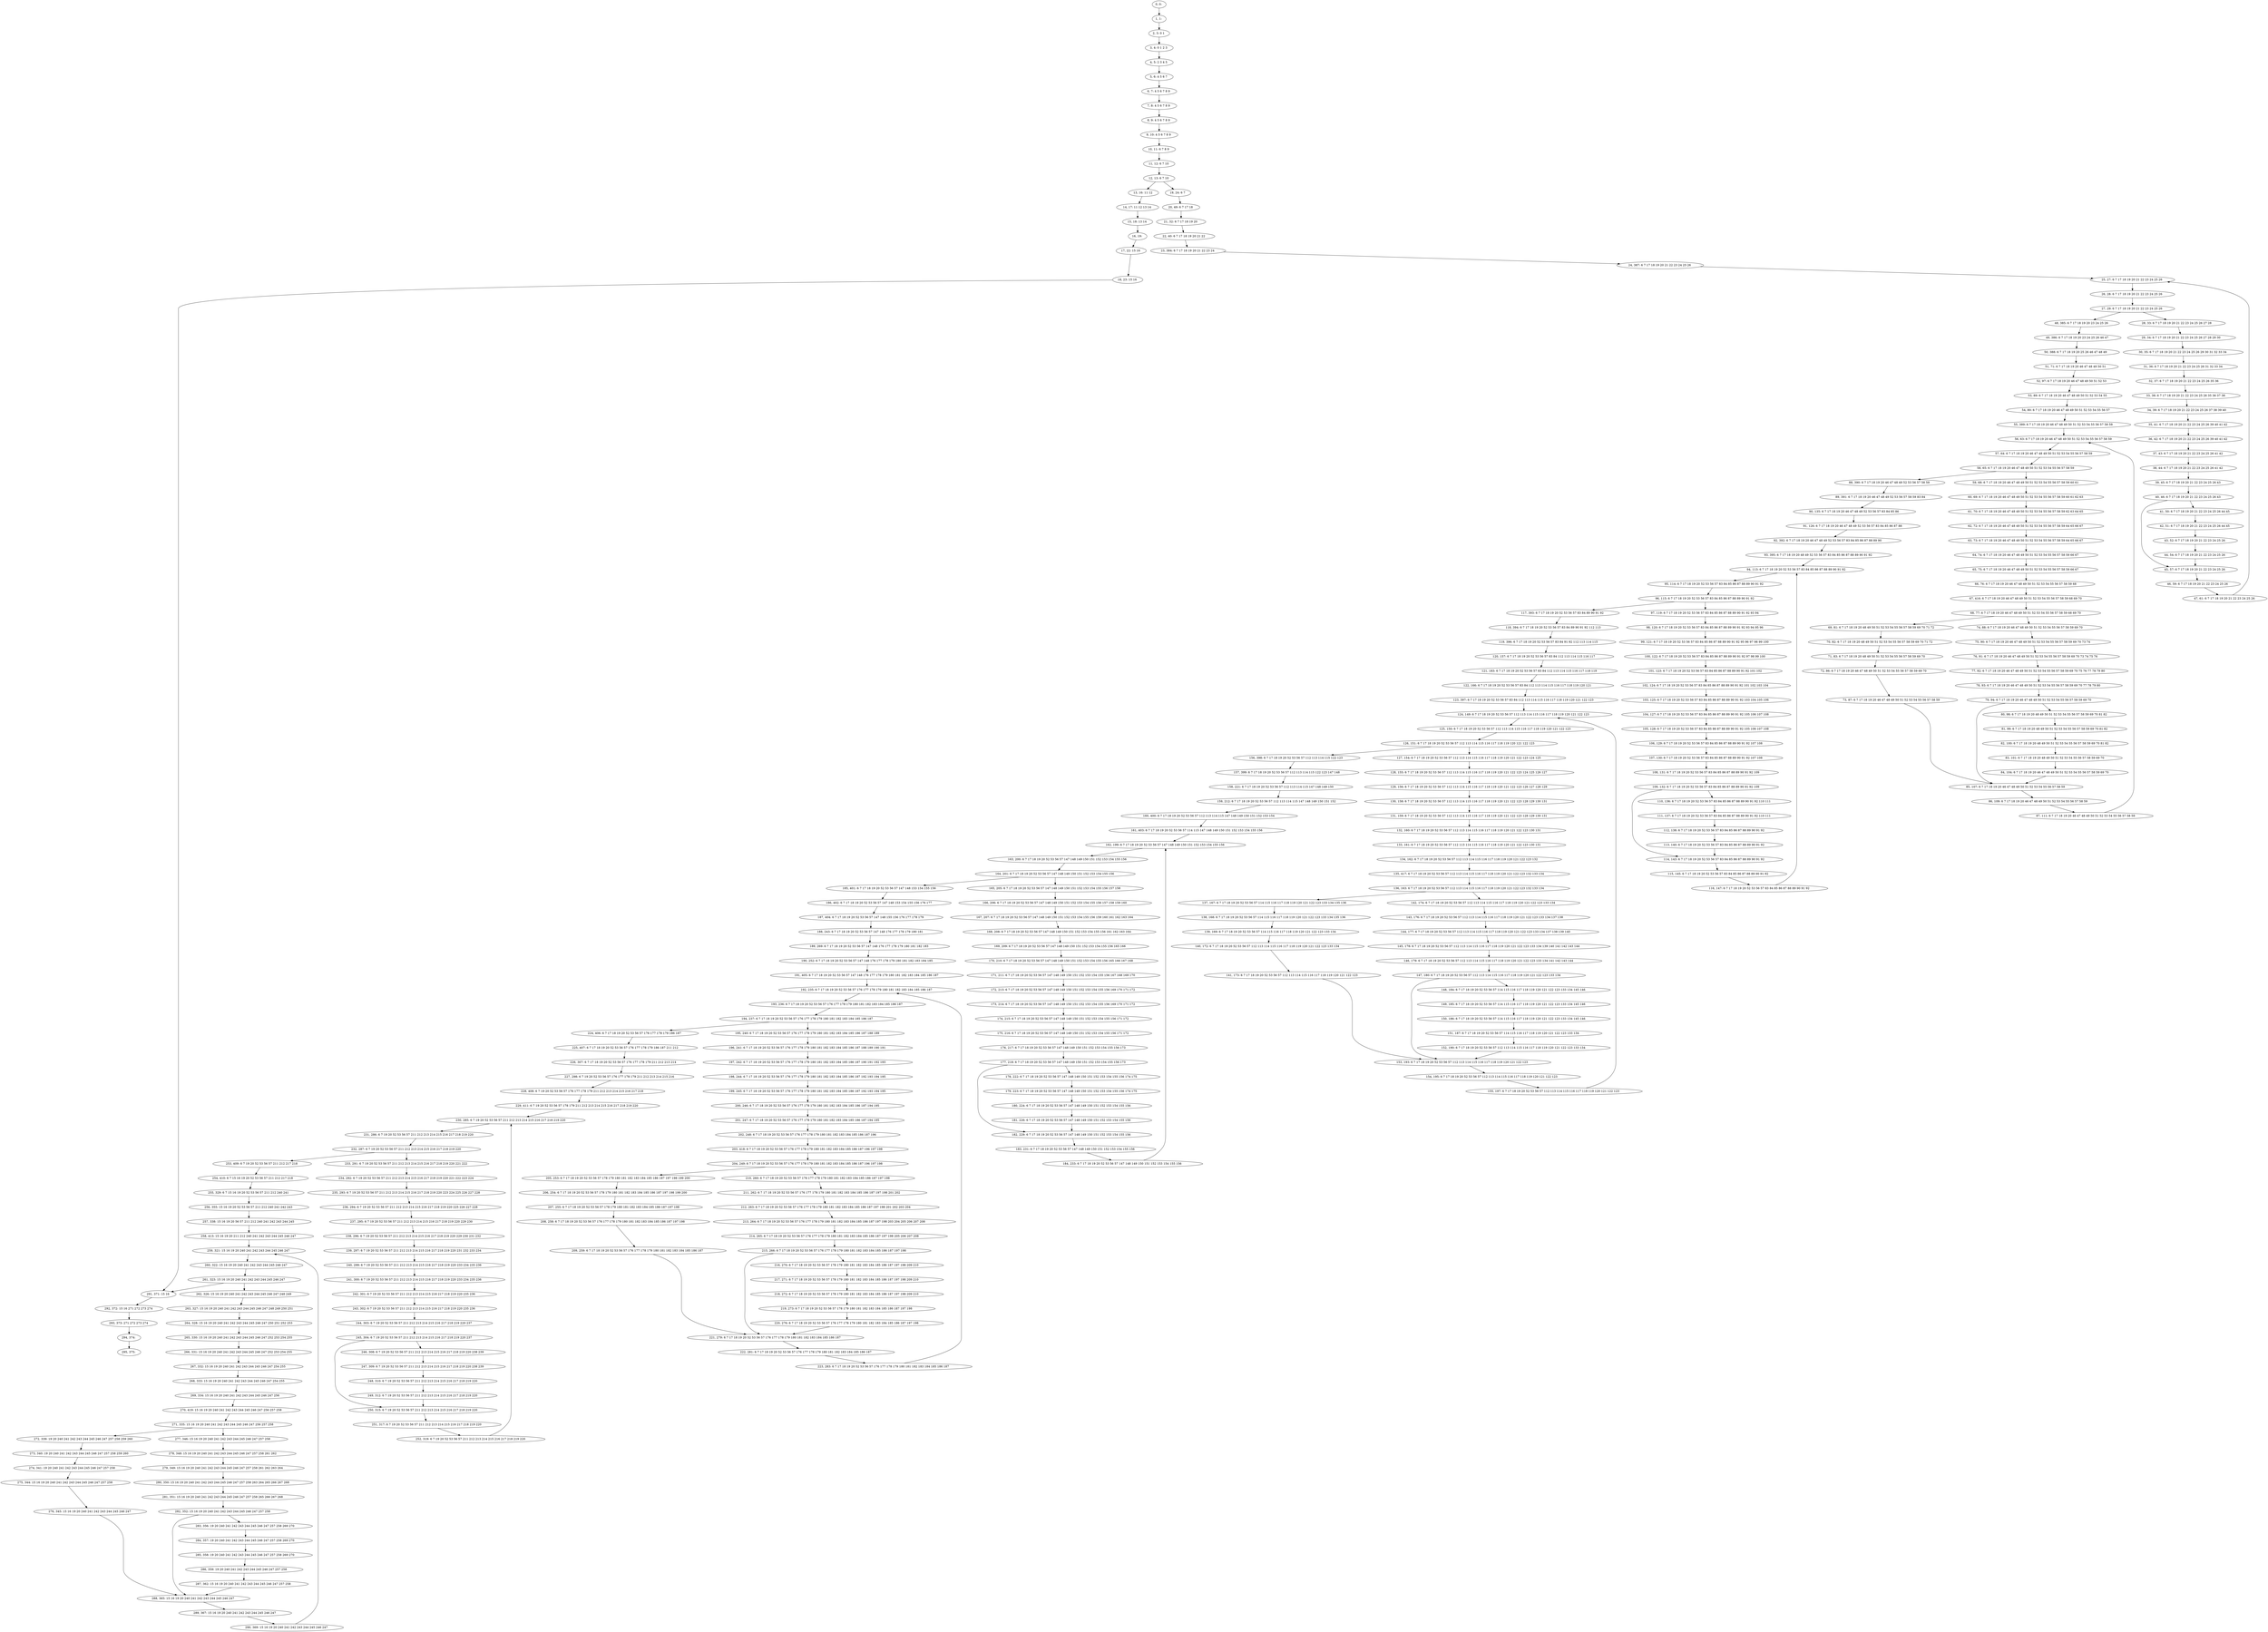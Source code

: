 digraph G {
0[label="0, 0: "];
1[label="1, 1: "];
2[label="2, 3: 0 1 "];
3[label="3, 4: 0 1 2 3 "];
4[label="4, 5: 2 3 4 5 "];
5[label="5, 6: 4 5 6 7 "];
6[label="6, 7: 4 5 6 7 8 9 "];
7[label="7, 8: 4 5 6 7 8 9 "];
8[label="8, 9: 4 5 6 7 8 9 "];
9[label="9, 10: 4 5 6 7 8 9 "];
10[label="10, 11: 6 7 8 9 "];
11[label="11, 12: 6 7 10 "];
12[label="12, 13: 6 7 10 "];
13[label="13, 16: 11 12 "];
14[label="14, 17: 11 12 13 14 "];
15[label="15, 18: 13 14 "];
16[label="16, 19: "];
17[label="17, 22: 15 16 "];
18[label="18, 23: 15 16 "];
19[label="19, 24: 6 7 "];
20[label="20, 49: 6 7 17 18 "];
21[label="21, 32: 6 7 17 18 19 20 "];
22[label="22, 40: 6 7 17 18 19 20 21 22 "];
23[label="23, 384: 6 7 17 18 19 20 21 22 23 24 "];
24[label="24, 387: 6 7 17 18 19 20 21 22 23 24 25 26 "];
25[label="25, 27: 6 7 17 18 19 20 21 22 23 24 25 26 "];
26[label="26, 28: 6 7 17 18 19 20 21 22 23 24 25 26 "];
27[label="27, 29: 6 7 17 18 19 20 21 22 23 24 25 26 "];
28[label="28, 33: 6 7 17 18 19 20 21 22 23 24 25 26 27 28 "];
29[label="29, 34: 6 7 17 18 19 20 21 22 23 24 25 26 27 28 29 30 "];
30[label="30, 35: 6 7 17 18 19 20 21 22 23 24 25 26 29 30 31 32 33 34 "];
31[label="31, 36: 6 7 17 18 19 20 21 22 23 24 25 26 31 32 33 34 "];
32[label="32, 37: 6 7 17 18 19 20 21 22 23 24 25 26 35 36 "];
33[label="33, 38: 6 7 17 18 19 20 21 22 23 24 25 26 35 36 37 38 "];
34[label="34, 39: 6 7 17 18 19 20 21 22 23 24 25 26 37 38 39 40 "];
35[label="35, 41: 6 7 17 18 19 20 21 22 23 24 25 26 39 40 41 42 "];
36[label="36, 42: 6 7 17 18 19 20 21 22 23 24 25 26 39 40 41 42 "];
37[label="37, 43: 6 7 17 18 19 20 21 22 23 24 25 26 41 42 "];
38[label="38, 44: 6 7 17 18 19 20 21 22 23 24 25 26 41 42 "];
39[label="39, 45: 6 7 17 18 19 20 21 22 23 24 25 26 43 "];
40[label="40, 46: 6 7 17 18 19 20 21 22 23 24 25 26 43 "];
41[label="41, 50: 6 7 17 18 19 20 21 22 23 24 25 26 44 45 "];
42[label="42, 51: 6 7 17 18 19 20 21 22 23 24 25 26 44 45 "];
43[label="43, 52: 6 7 17 18 19 20 21 22 23 24 25 26 "];
44[label="44, 54: 6 7 17 18 19 20 21 22 23 24 25 26 "];
45[label="45, 57: 6 7 17 18 19 20 21 22 23 24 25 26 "];
46[label="46, 59: 6 7 17 18 19 20 21 22 23 24 25 26 "];
47[label="47, 61: 6 7 17 18 19 20 21 22 23 24 25 26 "];
48[label="48, 385: 6 7 17 18 19 20 23 24 25 26 "];
49[label="49, 386: 6 7 17 18 19 20 23 24 25 26 46 47 "];
50[label="50, 388: 6 7 17 18 19 20 25 26 46 47 48 49 "];
51[label="51, 71: 6 7 17 18 19 20 46 47 48 49 50 51 "];
52[label="52, 97: 6 7 17 18 19 20 46 47 48 49 50 51 52 53 "];
53[label="53, 89: 6 7 17 18 19 20 46 47 48 49 50 51 52 53 54 55 "];
54[label="54, 80: 6 7 17 18 19 20 46 47 48 49 50 51 52 53 54 55 56 57 "];
55[label="55, 389: 6 7 17 18 19 20 46 47 48 49 50 51 52 53 54 55 56 57 58 59 "];
56[label="56, 63: 6 7 17 18 19 20 46 47 48 49 50 51 52 53 54 55 56 57 58 59 "];
57[label="57, 64: 6 7 17 18 19 20 46 47 48 49 50 51 52 53 54 55 56 57 58 59 "];
58[label="58, 65: 6 7 17 18 19 20 46 47 48 49 50 51 52 53 54 55 56 57 58 59 "];
59[label="59, 68: 6 7 17 18 19 20 46 47 48 49 50 51 52 53 54 55 56 57 58 59 60 61 "];
60[label="60, 69: 6 7 17 18 19 20 46 47 48 49 50 51 52 53 54 55 56 57 58 59 60 61 62 63 "];
61[label="61, 70: 6 7 17 18 19 20 46 47 48 49 50 51 52 53 54 55 56 57 58 59 62 63 64 65 "];
62[label="62, 72: 6 7 17 18 19 20 46 47 48 49 50 51 52 53 54 55 56 57 58 59 64 65 66 67 "];
63[label="63, 73: 6 7 17 18 19 20 46 47 48 49 50 51 52 53 54 55 56 57 58 59 64 65 66 67 "];
64[label="64, 74: 6 7 17 18 19 20 46 47 48 49 50 51 52 53 54 55 56 57 58 59 66 67 "];
65[label="65, 75: 6 7 17 18 19 20 46 47 48 49 50 51 52 53 54 55 56 57 58 59 66 67 "];
66[label="66, 76: 6 7 17 18 19 20 46 47 48 49 50 51 52 53 54 55 56 57 58 59 68 "];
67[label="67, 416: 6 7 17 18 19 20 46 47 48 49 50 51 52 53 54 55 56 57 58 59 68 69 70 "];
68[label="68, 77: 6 7 17 18 19 20 46 47 48 49 50 51 52 53 54 55 56 57 58 59 68 69 70 "];
69[label="69, 81: 6 7 17 18 19 20 48 49 50 51 52 53 54 55 56 57 58 59 69 70 71 72 "];
70[label="70, 82: 6 7 17 18 19 20 48 49 50 51 52 53 54 55 56 57 58 59 69 70 71 72 "];
71[label="71, 83: 6 7 17 18 19 20 48 49 50 51 52 53 54 55 56 57 58 59 69 70 "];
72[label="72, 86: 6 7 17 18 19 20 46 47 48 49 50 51 52 53 54 55 56 57 58 59 69 70 "];
73[label="73, 87: 6 7 17 18 19 20 46 47 48 49 50 51 52 53 54 55 56 57 58 59 "];
74[label="74, 88: 6 7 17 18 19 20 46 47 48 49 50 51 52 53 54 55 56 57 58 59 69 70 "];
75[label="75, 90: 6 7 17 18 19 20 46 47 48 49 50 51 52 53 54 55 56 57 58 59 69 70 73 74 "];
76[label="76, 91: 6 7 17 18 19 20 46 47 48 49 50 51 52 53 54 55 56 57 58 59 69 70 73 74 75 76 "];
77[label="77, 92: 6 7 17 18 19 20 46 47 48 49 50 51 52 53 54 55 56 57 58 59 69 70 75 76 77 78 79 80 "];
78[label="78, 93: 6 7 17 18 19 20 46 47 48 49 50 51 52 53 54 55 56 57 58 59 69 70 77 78 79 80 "];
79[label="79, 94: 6 7 17 18 19 20 46 47 48 49 50 51 52 53 54 55 56 57 58 59 69 70 "];
80[label="80, 98: 6 7 17 18 19 20 48 49 50 51 52 53 54 55 56 57 58 59 69 70 81 82 "];
81[label="81, 99: 6 7 17 18 19 20 48 49 50 51 52 53 54 55 56 57 58 59 69 70 81 82 "];
82[label="82, 100: 6 7 17 18 19 20 48 49 50 51 52 53 54 55 56 57 58 59 69 70 81 82 "];
83[label="83, 101: 6 7 17 18 19 20 48 49 50 51 52 53 54 55 56 57 58 59 69 70 "];
84[label="84, 104: 6 7 17 18 19 20 46 47 48 49 50 51 52 53 54 55 56 57 58 59 69 70 "];
85[label="85, 107: 6 7 17 18 19 20 46 47 48 49 50 51 52 53 54 55 56 57 58 59 "];
86[label="86, 109: 6 7 17 18 19 20 46 47 48 49 50 51 52 53 54 55 56 57 58 59 "];
87[label="87, 111: 6 7 17 18 19 20 46 47 48 49 50 51 52 53 54 55 56 57 58 59 "];
88[label="88, 390: 6 7 17 18 19 20 46 47 48 49 52 53 56 57 58 59 "];
89[label="89, 391: 6 7 17 18 19 20 46 47 48 49 52 53 56 57 58 59 83 84 "];
90[label="90, 135: 6 7 17 18 19 20 46 47 48 49 52 53 56 57 83 84 85 86 "];
91[label="91, 126: 6 7 17 18 19 20 46 47 48 49 52 53 56 57 83 84 85 86 87 88 "];
92[label="92, 392: 6 7 17 18 19 20 46 47 48 49 52 53 56 57 83 84 85 86 87 88 89 90 "];
93[label="93, 395: 6 7 17 18 19 20 48 49 52 53 56 57 83 84 85 86 87 88 89 90 91 92 "];
94[label="94, 113: 6 7 17 18 19 20 52 53 56 57 83 84 85 86 87 88 89 90 91 92 "];
95[label="95, 114: 6 7 17 18 19 20 52 53 56 57 83 84 85 86 87 88 89 90 91 92 "];
96[label="96, 115: 6 7 17 18 19 20 52 53 56 57 83 84 85 86 87 88 89 90 91 92 "];
97[label="97, 119: 6 7 17 18 19 20 52 53 56 57 83 84 85 86 87 88 89 90 91 92 93 94 "];
98[label="98, 120: 6 7 17 18 19 20 52 53 56 57 83 84 85 86 87 88 89 90 91 92 93 94 95 96 "];
99[label="99, 121: 6 7 17 18 19 20 52 53 56 57 83 84 85 86 87 88 89 90 91 92 95 96 97 98 99 100 "];
100[label="100, 122: 6 7 17 18 19 20 52 53 56 57 83 84 85 86 87 88 89 90 91 92 97 98 99 100 "];
101[label="101, 123: 6 7 17 18 19 20 52 53 56 57 83 84 85 86 87 88 89 90 91 92 101 102 "];
102[label="102, 124: 6 7 17 18 19 20 52 53 56 57 83 84 85 86 87 88 89 90 91 92 101 102 103 104 "];
103[label="103, 125: 6 7 17 18 19 20 52 53 56 57 83 84 85 86 87 88 89 90 91 92 103 104 105 106 "];
104[label="104, 127: 6 7 17 18 19 20 52 53 56 57 83 84 85 86 87 88 89 90 91 92 105 106 107 108 "];
105[label="105, 128: 6 7 17 18 19 20 52 53 56 57 83 84 85 86 87 88 89 90 91 92 105 106 107 108 "];
106[label="106, 129: 6 7 17 18 19 20 52 53 56 57 83 84 85 86 87 88 89 90 91 92 107 108 "];
107[label="107, 130: 6 7 17 18 19 20 52 53 56 57 83 84 85 86 87 88 89 90 91 92 107 108 "];
108[label="108, 131: 6 7 17 18 19 20 52 53 56 57 83 84 85 86 87 88 89 90 91 92 109 "];
109[label="109, 132: 6 7 17 18 19 20 52 53 56 57 83 84 85 86 87 88 89 90 91 92 109 "];
110[label="110, 136: 6 7 17 18 19 20 52 53 56 57 83 84 85 86 87 88 89 90 91 92 110 111 "];
111[label="111, 137: 6 7 17 18 19 20 52 53 56 57 83 84 85 86 87 88 89 90 91 92 110 111 "];
112[label="112, 138: 6 7 17 18 19 20 52 53 56 57 83 84 85 86 87 88 89 90 91 92 "];
113[label="113, 140: 6 7 17 18 19 20 52 53 56 57 83 84 85 86 87 88 89 90 91 92 "];
114[label="114, 143: 6 7 17 18 19 20 52 53 56 57 83 84 85 86 87 88 89 90 91 92 "];
115[label="115, 145: 6 7 17 18 19 20 52 53 56 57 83 84 85 86 87 88 89 90 91 92 "];
116[label="116, 147: 6 7 17 18 19 20 52 53 56 57 83 84 85 86 87 88 89 90 91 92 "];
117[label="117, 393: 6 7 17 18 19 20 52 53 56 57 83 84 89 90 91 92 "];
118[label="118, 394: 6 7 17 18 19 20 52 53 56 57 83 84 89 90 91 92 112 113 "];
119[label="119, 396: 6 7 17 18 19 20 52 53 56 57 83 84 91 92 112 113 114 115 "];
120[label="120, 157: 6 7 17 18 19 20 52 53 56 57 83 84 112 113 114 115 116 117 "];
121[label="121, 183: 6 7 17 18 19 20 52 53 56 57 83 84 112 113 114 115 116 117 118 119 "];
122[label="122, 166: 6 7 17 18 19 20 52 53 56 57 83 84 112 113 114 115 116 117 118 119 120 121 "];
123[label="123, 397: 6 7 17 18 19 20 52 53 56 57 83 84 112 113 114 115 116 117 118 119 120 121 122 123 "];
124[label="124, 149: 6 7 17 18 19 20 52 53 56 57 112 113 114 115 116 117 118 119 120 121 122 123 "];
125[label="125, 150: 6 7 17 18 19 20 52 53 56 57 112 113 114 115 116 117 118 119 120 121 122 123 "];
126[label="126, 151: 6 7 17 18 19 20 52 53 56 57 112 113 114 115 116 117 118 119 120 121 122 123 "];
127[label="127, 154: 6 7 17 18 19 20 52 53 56 57 112 113 114 115 116 117 118 119 120 121 122 123 124 125 "];
128[label="128, 155: 6 7 17 18 19 20 52 53 56 57 112 113 114 115 116 117 118 119 120 121 122 123 124 125 126 127 "];
129[label="129, 156: 6 7 17 18 19 20 52 53 56 57 112 113 114 115 116 117 118 119 120 121 122 123 126 127 128 129 "];
130[label="130, 158: 6 7 17 18 19 20 52 53 56 57 112 113 114 115 116 117 118 119 120 121 122 123 128 129 130 131 "];
131[label="131, 159: 6 7 17 18 19 20 52 53 56 57 112 113 114 115 116 117 118 119 120 121 122 123 128 129 130 131 "];
132[label="132, 160: 6 7 17 18 19 20 52 53 56 57 112 113 114 115 116 117 118 119 120 121 122 123 130 131 "];
133[label="133, 161: 6 7 17 18 19 20 52 53 56 57 112 113 114 115 116 117 118 119 120 121 122 123 130 131 "];
134[label="134, 162: 6 7 17 18 19 20 52 53 56 57 112 113 114 115 116 117 118 119 120 121 122 123 132 "];
135[label="135, 417: 6 7 17 18 19 20 52 53 56 57 112 113 114 115 116 117 118 119 120 121 122 123 132 133 134 "];
136[label="136, 163: 6 7 17 18 19 20 52 53 56 57 112 113 114 115 116 117 118 119 120 121 122 123 132 133 134 "];
137[label="137, 167: 6 7 17 18 19 20 52 53 56 57 114 115 116 117 118 119 120 121 122 123 133 134 135 136 "];
138[label="138, 168: 6 7 17 18 19 20 52 53 56 57 114 115 116 117 118 119 120 121 122 123 133 134 135 136 "];
139[label="139, 169: 6 7 17 18 19 20 52 53 56 57 114 115 116 117 118 119 120 121 122 123 133 134 "];
140[label="140, 172: 6 7 17 18 19 20 52 53 56 57 112 113 114 115 116 117 118 119 120 121 122 123 133 134 "];
141[label="141, 173: 6 7 17 18 19 20 52 53 56 57 112 113 114 115 116 117 118 119 120 121 122 123 "];
142[label="142, 174: 6 7 17 18 19 20 52 53 56 57 112 113 114 115 116 117 118 119 120 121 122 123 133 134 "];
143[label="143, 176: 6 7 17 18 19 20 52 53 56 57 112 113 114 115 116 117 118 119 120 121 122 123 133 134 137 138 "];
144[label="144, 177: 6 7 17 18 19 20 52 53 56 57 112 113 114 115 116 117 118 119 120 121 122 123 133 134 137 138 139 140 "];
145[label="145, 178: 6 7 17 18 19 20 52 53 56 57 112 113 114 115 116 117 118 119 120 121 122 123 133 134 139 140 141 142 143 144 "];
146[label="146, 179: 6 7 17 18 19 20 52 53 56 57 112 113 114 115 116 117 118 119 120 121 122 123 133 134 141 142 143 144 "];
147[label="147, 180: 6 7 17 18 19 20 52 53 56 57 112 113 114 115 116 117 118 119 120 121 122 123 133 134 "];
148[label="148, 184: 6 7 17 18 19 20 52 53 56 57 114 115 116 117 118 119 120 121 122 123 133 134 145 146 "];
149[label="149, 185: 6 7 17 18 19 20 52 53 56 57 114 115 116 117 118 119 120 121 122 123 133 134 145 146 "];
150[label="150, 186: 6 7 17 18 19 20 52 53 56 57 114 115 116 117 118 119 120 121 122 123 133 134 145 146 "];
151[label="151, 187: 6 7 17 18 19 20 52 53 56 57 114 115 116 117 118 119 120 121 122 123 133 134 "];
152[label="152, 190: 6 7 17 18 19 20 52 53 56 57 112 113 114 115 116 117 118 119 120 121 122 123 133 134 "];
153[label="153, 193: 6 7 17 18 19 20 52 53 56 57 112 113 114 115 116 117 118 119 120 121 122 123 "];
154[label="154, 195: 6 7 17 18 19 20 52 53 56 57 112 113 114 115 116 117 118 119 120 121 122 123 "];
155[label="155, 197: 6 7 17 18 19 20 52 53 56 57 112 113 114 115 116 117 118 119 120 121 122 123 "];
156[label="156, 398: 6 7 17 18 19 20 52 53 56 57 112 113 114 115 122 123 "];
157[label="157, 399: 6 7 17 18 19 20 52 53 56 57 112 113 114 115 122 123 147 148 "];
158[label="158, 221: 6 7 17 18 19 20 52 53 56 57 112 113 114 115 147 148 149 150 "];
159[label="159, 212: 6 7 17 18 19 20 52 53 56 57 112 113 114 115 147 148 149 150 151 152 "];
160[label="160, 400: 6 7 17 18 19 20 52 53 56 57 112 113 114 115 147 148 149 150 151 152 153 154 "];
161[label="161, 403: 6 7 17 18 19 20 52 53 56 57 114 115 147 148 149 150 151 152 153 154 155 156 "];
162[label="162, 199: 6 7 17 18 19 20 52 53 56 57 147 148 149 150 151 152 153 154 155 156 "];
163[label="163, 200: 6 7 17 18 19 20 52 53 56 57 147 148 149 150 151 152 153 154 155 156 "];
164[label="164, 201: 6 7 17 18 19 20 52 53 56 57 147 148 149 150 151 152 153 154 155 156 "];
165[label="165, 205: 6 7 17 18 19 20 52 53 56 57 147 148 149 150 151 152 153 154 155 156 157 158 "];
166[label="166, 206: 6 7 17 18 19 20 52 53 56 57 147 148 149 150 151 152 153 154 155 156 157 158 159 160 "];
167[label="167, 207: 6 7 17 18 19 20 52 53 56 57 147 148 149 150 151 152 153 154 155 156 159 160 161 162 163 164 "];
168[label="168, 208: 6 7 17 18 19 20 52 53 56 57 147 148 149 150 151 152 153 154 155 156 161 162 163 164 "];
169[label="169, 209: 6 7 17 18 19 20 52 53 56 57 147 148 149 150 151 152 153 154 155 156 165 166 "];
170[label="170, 210: 6 7 17 18 19 20 52 53 56 57 147 148 149 150 151 152 153 154 155 156 165 166 167 168 "];
171[label="171, 211: 6 7 17 18 19 20 52 53 56 57 147 148 149 150 151 152 153 154 155 156 167 168 169 170 "];
172[label="172, 213: 6 7 17 18 19 20 52 53 56 57 147 148 149 150 151 152 153 154 155 156 169 170 171 172 "];
173[label="173, 214: 6 7 17 18 19 20 52 53 56 57 147 148 149 150 151 152 153 154 155 156 169 170 171 172 "];
174[label="174, 215: 6 7 17 18 19 20 52 53 56 57 147 148 149 150 151 152 153 154 155 156 171 172 "];
175[label="175, 216: 6 7 17 18 19 20 52 53 56 57 147 148 149 150 151 152 153 154 155 156 171 172 "];
176[label="176, 217: 6 7 17 18 19 20 52 53 56 57 147 148 149 150 151 152 153 154 155 156 173 "];
177[label="177, 218: 6 7 17 18 19 20 52 53 56 57 147 148 149 150 151 152 153 154 155 156 173 "];
178[label="178, 222: 6 7 17 18 19 20 52 53 56 57 147 148 149 150 151 152 153 154 155 156 174 175 "];
179[label="179, 223: 6 7 17 18 19 20 52 53 56 57 147 148 149 150 151 152 153 154 155 156 174 175 "];
180[label="180, 224: 6 7 17 18 19 20 52 53 56 57 147 148 149 150 151 152 153 154 155 156 "];
181[label="181, 226: 6 7 17 18 19 20 52 53 56 57 147 148 149 150 151 152 153 154 155 156 "];
182[label="182, 229: 6 7 17 18 19 20 52 53 56 57 147 148 149 150 151 152 153 154 155 156 "];
183[label="183, 231: 6 7 17 18 19 20 52 53 56 57 147 148 149 150 151 152 153 154 155 156 "];
184[label="184, 233: 6 7 17 18 19 20 52 53 56 57 147 148 149 150 151 152 153 154 155 156 "];
185[label="185, 401: 6 7 17 18 19 20 52 53 56 57 147 148 153 154 155 156 "];
186[label="186, 402: 6 7 17 18 19 20 52 53 56 57 147 148 153 154 155 156 176 177 "];
187[label="187, 404: 6 7 17 18 19 20 52 53 56 57 147 148 155 156 176 177 178 179 "];
188[label="188, 243: 6 7 17 18 19 20 52 53 56 57 147 148 176 177 178 179 180 181 "];
189[label="189, 269: 6 7 17 18 19 20 52 53 56 57 147 148 176 177 178 179 180 181 182 183 "];
190[label="190, 252: 6 7 17 18 19 20 52 53 56 57 147 148 176 177 178 179 180 181 182 183 184 185 "];
191[label="191, 405: 6 7 17 18 19 20 52 53 56 57 147 148 176 177 178 179 180 181 182 183 184 185 186 187 "];
192[label="192, 235: 6 7 17 18 19 20 52 53 56 57 176 177 178 179 180 181 182 183 184 185 186 187 "];
193[label="193, 236: 6 7 17 18 19 20 52 53 56 57 176 177 178 179 180 181 182 183 184 185 186 187 "];
194[label="194, 237: 6 7 17 18 19 20 52 53 56 57 176 177 178 179 180 181 182 183 184 185 186 187 "];
195[label="195, 240: 6 7 17 18 19 20 52 53 56 57 176 177 178 179 180 181 182 183 184 185 186 187 188 189 "];
196[label="196, 241: 6 7 17 18 19 20 52 53 56 57 176 177 178 179 180 181 182 183 184 185 186 187 188 189 190 191 "];
197[label="197, 242: 6 7 17 18 19 20 52 53 56 57 176 177 178 179 180 181 182 183 184 185 186 187 190 191 192 193 "];
198[label="198, 244: 6 7 17 18 19 20 52 53 56 57 176 177 178 179 180 181 182 183 184 185 186 187 192 193 194 195 "];
199[label="199, 245: 6 7 17 18 19 20 52 53 56 57 176 177 178 179 180 181 182 183 184 185 186 187 192 193 194 195 "];
200[label="200, 246: 6 7 17 18 19 20 52 53 56 57 176 177 178 179 180 181 182 183 184 185 186 187 194 195 "];
201[label="201, 247: 6 7 17 18 19 20 52 53 56 57 176 177 178 179 180 181 182 183 184 185 186 187 194 195 "];
202[label="202, 248: 6 7 17 18 19 20 52 53 56 57 176 177 178 179 180 181 182 183 184 185 186 187 196 "];
203[label="203, 418: 6 7 17 18 19 20 52 53 56 57 176 177 178 179 180 181 182 183 184 185 186 187 196 197 198 "];
204[label="204, 249: 6 7 17 18 19 20 52 53 56 57 176 177 178 179 180 181 182 183 184 185 186 187 196 197 198 "];
205[label="205, 253: 6 7 17 18 19 20 52 53 56 57 178 179 180 181 182 183 184 185 186 187 197 198 199 200 "];
206[label="206, 254: 6 7 17 18 19 20 52 53 56 57 178 179 180 181 182 183 184 185 186 187 197 198 199 200 "];
207[label="207, 255: 6 7 17 18 19 20 52 53 56 57 178 179 180 181 182 183 184 185 186 187 197 198 "];
208[label="208, 258: 6 7 17 18 19 20 52 53 56 57 176 177 178 179 180 181 182 183 184 185 186 187 197 198 "];
209[label="209, 259: 6 7 17 18 19 20 52 53 56 57 176 177 178 179 180 181 182 183 184 185 186 187 "];
210[label="210, 260: 6 7 17 18 19 20 52 53 56 57 176 177 178 179 180 181 182 183 184 185 186 187 197 198 "];
211[label="211, 262: 6 7 17 18 19 20 52 53 56 57 176 177 178 179 180 181 182 183 184 185 186 187 197 198 201 202 "];
212[label="212, 263: 6 7 17 18 19 20 52 53 56 57 176 177 178 179 180 181 182 183 184 185 186 187 197 198 201 202 203 204 "];
213[label="213, 264: 6 7 17 18 19 20 52 53 56 57 176 177 178 179 180 181 182 183 184 185 186 187 197 198 203 204 205 206 207 208 "];
214[label="214, 265: 6 7 17 18 19 20 52 53 56 57 176 177 178 179 180 181 182 183 184 185 186 187 197 198 205 206 207 208 "];
215[label="215, 266: 6 7 17 18 19 20 52 53 56 57 176 177 178 179 180 181 182 183 184 185 186 187 197 198 "];
216[label="216, 270: 6 7 17 18 19 20 52 53 56 57 178 179 180 181 182 183 184 185 186 187 197 198 209 210 "];
217[label="217, 271: 6 7 17 18 19 20 52 53 56 57 178 179 180 181 182 183 184 185 186 187 197 198 209 210 "];
218[label="218, 272: 6 7 17 18 19 20 52 53 56 57 178 179 180 181 182 183 184 185 186 187 197 198 209 210 "];
219[label="219, 273: 6 7 17 18 19 20 52 53 56 57 178 179 180 181 182 183 184 185 186 187 197 198 "];
220[label="220, 276: 6 7 17 18 19 20 52 53 56 57 176 177 178 179 180 181 182 183 184 185 186 187 197 198 "];
221[label="221, 279: 6 7 17 18 19 20 52 53 56 57 176 177 178 179 180 181 182 183 184 185 186 187 "];
222[label="222, 281: 6 7 17 18 19 20 52 53 56 57 176 177 178 179 180 181 182 183 184 185 186 187 "];
223[label="223, 283: 6 7 17 18 19 20 52 53 56 57 176 177 178 179 180 181 182 183 184 185 186 187 "];
224[label="224, 406: 6 7 17 18 19 20 52 53 56 57 176 177 178 179 186 187 "];
225[label="225, 407: 6 7 17 18 19 20 52 53 56 57 176 177 178 179 186 187 211 212 "];
226[label="226, 307: 6 7 17 18 19 20 52 53 56 57 176 177 178 179 211 212 213 214 "];
227[label="227, 298: 6 7 19 20 52 53 56 57 176 177 178 179 211 212 213 214 215 216 "];
228[label="228, 408: 6 7 19 20 52 53 56 57 176 177 178 179 211 212 213 214 215 216 217 218 "];
229[label="229, 411: 6 7 19 20 52 53 56 57 178 179 211 212 213 214 215 216 217 218 219 220 "];
230[label="230, 285: 6 7 19 20 52 53 56 57 211 212 213 214 215 216 217 218 219 220 "];
231[label="231, 286: 6 7 19 20 52 53 56 57 211 212 213 214 215 216 217 218 219 220 "];
232[label="232, 287: 6 7 19 20 52 53 56 57 211 212 213 214 215 216 217 218 219 220 "];
233[label="233, 291: 6 7 19 20 52 53 56 57 211 212 213 214 215 216 217 218 219 220 221 222 "];
234[label="234, 292: 6 7 19 20 52 53 56 57 211 212 213 214 215 216 217 218 219 220 221 222 223 224 "];
235[label="235, 293: 6 7 19 20 52 53 56 57 211 212 213 214 215 216 217 218 219 220 223 224 225 226 227 228 "];
236[label="236, 294: 6 7 19 20 52 53 56 57 211 212 213 214 215 216 217 218 219 220 225 226 227 228 "];
237[label="237, 295: 6 7 19 20 52 53 56 57 211 212 213 214 215 216 217 218 219 220 229 230 "];
238[label="238, 296: 6 7 19 20 52 53 56 57 211 212 213 214 215 216 217 218 219 220 229 230 231 232 "];
239[label="239, 297: 6 7 19 20 52 53 56 57 211 212 213 214 215 216 217 218 219 220 231 232 233 234 "];
240[label="240, 299: 6 7 19 20 52 53 56 57 211 212 213 214 215 216 217 218 219 220 233 234 235 236 "];
241[label="241, 300: 6 7 19 20 52 53 56 57 211 212 213 214 215 216 217 218 219 220 233 234 235 236 "];
242[label="242, 301: 6 7 19 20 52 53 56 57 211 212 213 214 215 216 217 218 219 220 235 236 "];
243[label="243, 302: 6 7 19 20 52 53 56 57 211 212 213 214 215 216 217 218 219 220 235 236 "];
244[label="244, 303: 6 7 19 20 52 53 56 57 211 212 213 214 215 216 217 218 219 220 237 "];
245[label="245, 304: 6 7 19 20 52 53 56 57 211 212 213 214 215 216 217 218 219 220 237 "];
246[label="246, 308: 6 7 19 20 52 53 56 57 211 212 213 214 215 216 217 218 219 220 238 239 "];
247[label="247, 309: 6 7 19 20 52 53 56 57 211 212 213 214 215 216 217 218 219 220 238 239 "];
248[label="248, 310: 6 7 19 20 52 53 56 57 211 212 213 214 215 216 217 218 219 220 "];
249[label="249, 312: 6 7 19 20 52 53 56 57 211 212 213 214 215 216 217 218 219 220 "];
250[label="250, 315: 6 7 19 20 52 53 56 57 211 212 213 214 215 216 217 218 219 220 "];
251[label="251, 317: 6 7 19 20 52 53 56 57 211 212 213 214 215 216 217 218 219 220 "];
252[label="252, 319: 6 7 19 20 52 53 56 57 211 212 213 214 215 216 217 218 219 220 "];
253[label="253, 409: 6 7 19 20 52 53 56 57 211 212 217 218 "];
254[label="254, 410: 6 7 15 16 19 20 52 53 56 57 211 212 217 218 "];
255[label="255, 329: 6 7 15 16 19 20 52 53 56 57 211 212 240 241 "];
256[label="256, 355: 15 16 19 20 52 53 56 57 211 212 240 241 242 243 "];
257[label="257, 338: 15 16 19 20 56 57 211 212 240 241 242 243 244 245 "];
258[label="258, 413: 15 16 19 20 211 212 240 241 242 243 244 245 246 247 "];
259[label="259, 321: 15 16 19 20 240 241 242 243 244 245 246 247 "];
260[label="260, 322: 15 16 19 20 240 241 242 243 244 245 246 247 "];
261[label="261, 323: 15 16 19 20 240 241 242 243 244 245 246 247 "];
262[label="262, 326: 15 16 19 20 240 241 242 243 244 245 246 247 248 249 "];
263[label="263, 327: 15 16 19 20 240 241 242 243 244 245 246 247 248 249 250 251 "];
264[label="264, 328: 15 16 19 20 240 241 242 243 244 245 246 247 250 251 252 253 "];
265[label="265, 330: 15 16 19 20 240 241 242 243 244 245 246 247 252 253 254 255 "];
266[label="266, 331: 15 16 19 20 240 241 242 243 244 245 246 247 252 253 254 255 "];
267[label="267, 332: 15 16 19 20 240 241 242 243 244 245 246 247 254 255 "];
268[label="268, 333: 15 16 19 20 240 241 242 243 244 245 246 247 254 255 "];
269[label="269, 334: 15 16 19 20 240 241 242 243 244 245 246 247 256 "];
270[label="270, 419: 15 16 19 20 240 241 242 243 244 245 246 247 256 257 258 "];
271[label="271, 335: 15 16 19 20 240 241 242 243 244 245 246 247 256 257 258 "];
272[label="272, 339: 19 20 240 241 242 243 244 245 246 247 257 258 259 260 "];
273[label="273, 340: 19 20 240 241 242 243 244 245 246 247 257 258 259 260 "];
274[label="274, 341: 19 20 240 241 242 243 244 245 246 247 257 258 "];
275[label="275, 344: 15 16 19 20 240 241 242 243 244 245 246 247 257 258 "];
276[label="276, 345: 15 16 19 20 240 241 242 243 244 245 246 247 "];
277[label="277, 346: 15 16 19 20 240 241 242 243 244 245 246 247 257 258 "];
278[label="278, 348: 15 16 19 20 240 241 242 243 244 245 246 247 257 258 261 262 "];
279[label="279, 349: 15 16 19 20 240 241 242 243 244 245 246 247 257 258 261 262 263 264 "];
280[label="280, 350: 15 16 19 20 240 241 242 243 244 245 246 247 257 258 263 264 265 266 267 268 "];
281[label="281, 351: 15 16 19 20 240 241 242 243 244 245 246 247 257 258 265 266 267 268 "];
282[label="282, 352: 15 16 19 20 240 241 242 243 244 245 246 247 257 258 "];
283[label="283, 356: 19 20 240 241 242 243 244 245 246 247 257 258 269 270 "];
284[label="284, 357: 19 20 240 241 242 243 244 245 246 247 257 258 269 270 "];
285[label="285, 358: 19 20 240 241 242 243 244 245 246 247 257 258 269 270 "];
286[label="286, 359: 19 20 240 241 242 243 244 245 246 247 257 258 "];
287[label="287, 362: 15 16 19 20 240 241 242 243 244 245 246 247 257 258 "];
288[label="288, 365: 15 16 19 20 240 241 242 243 244 245 246 247 "];
289[label="289, 367: 15 16 19 20 240 241 242 243 244 245 246 247 "];
290[label="290, 369: 15 16 19 20 240 241 242 243 244 245 246 247 "];
291[label="291, 371: 15 16 "];
292[label="292, 372: 15 16 271 272 273 274 "];
293[label="293, 373: 271 272 273 274 "];
294[label="294, 374: "];
295[label="295, 375: "];
0->1 ;
1->2 ;
2->3 ;
3->4 ;
4->5 ;
5->6 ;
6->7 ;
7->8 ;
8->9 ;
9->10 ;
10->11 ;
11->12 ;
12->13 ;
12->19 ;
13->14 ;
14->15 ;
15->16 ;
16->17 ;
17->18 ;
18->291 ;
19->20 ;
20->21 ;
21->22 ;
22->23 ;
23->24 ;
24->25 ;
25->26 ;
26->27 ;
27->28 ;
27->48 ;
28->29 ;
29->30 ;
30->31 ;
31->32 ;
32->33 ;
33->34 ;
34->35 ;
35->36 ;
36->37 ;
37->38 ;
38->39 ;
39->40 ;
40->41 ;
40->45 ;
41->42 ;
42->43 ;
43->44 ;
44->45 ;
45->46 ;
46->47 ;
47->25 ;
48->49 ;
49->50 ;
50->51 ;
51->52 ;
52->53 ;
53->54 ;
54->55 ;
55->56 ;
56->57 ;
57->58 ;
58->59 ;
58->88 ;
59->60 ;
60->61 ;
61->62 ;
62->63 ;
63->64 ;
64->65 ;
65->66 ;
66->67 ;
67->68 ;
68->69 ;
68->74 ;
69->70 ;
70->71 ;
71->72 ;
72->73 ;
73->85 ;
74->75 ;
75->76 ;
76->77 ;
77->78 ;
78->79 ;
79->80 ;
79->85 ;
80->81 ;
81->82 ;
82->83 ;
83->84 ;
84->85 ;
85->86 ;
86->87 ;
87->56 ;
88->89 ;
89->90 ;
90->91 ;
91->92 ;
92->93 ;
93->94 ;
94->95 ;
95->96 ;
96->97 ;
96->117 ;
97->98 ;
98->99 ;
99->100 ;
100->101 ;
101->102 ;
102->103 ;
103->104 ;
104->105 ;
105->106 ;
106->107 ;
107->108 ;
108->109 ;
109->110 ;
109->114 ;
110->111 ;
111->112 ;
112->113 ;
113->114 ;
114->115 ;
115->116 ;
116->94 ;
117->118 ;
118->119 ;
119->120 ;
120->121 ;
121->122 ;
122->123 ;
123->124 ;
124->125 ;
125->126 ;
126->127 ;
126->156 ;
127->128 ;
128->129 ;
129->130 ;
130->131 ;
131->132 ;
132->133 ;
133->134 ;
134->135 ;
135->136 ;
136->137 ;
136->142 ;
137->138 ;
138->139 ;
139->140 ;
140->141 ;
141->153 ;
142->143 ;
143->144 ;
144->145 ;
145->146 ;
146->147 ;
147->148 ;
147->153 ;
148->149 ;
149->150 ;
150->151 ;
151->152 ;
152->153 ;
153->154 ;
154->155 ;
155->124 ;
156->157 ;
157->158 ;
158->159 ;
159->160 ;
160->161 ;
161->162 ;
162->163 ;
163->164 ;
164->165 ;
164->185 ;
165->166 ;
166->167 ;
167->168 ;
168->169 ;
169->170 ;
170->171 ;
171->172 ;
172->173 ;
173->174 ;
174->175 ;
175->176 ;
176->177 ;
177->178 ;
177->182 ;
178->179 ;
179->180 ;
180->181 ;
181->182 ;
182->183 ;
183->184 ;
184->162 ;
185->186 ;
186->187 ;
187->188 ;
188->189 ;
189->190 ;
190->191 ;
191->192 ;
192->193 ;
193->194 ;
194->195 ;
194->224 ;
195->196 ;
196->197 ;
197->198 ;
198->199 ;
199->200 ;
200->201 ;
201->202 ;
202->203 ;
203->204 ;
204->205 ;
204->210 ;
205->206 ;
206->207 ;
207->208 ;
208->209 ;
209->221 ;
210->211 ;
211->212 ;
212->213 ;
213->214 ;
214->215 ;
215->216 ;
215->221 ;
216->217 ;
217->218 ;
218->219 ;
219->220 ;
220->221 ;
221->222 ;
222->223 ;
223->192 ;
224->225 ;
225->226 ;
226->227 ;
227->228 ;
228->229 ;
229->230 ;
230->231 ;
231->232 ;
232->233 ;
232->253 ;
233->234 ;
234->235 ;
235->236 ;
236->237 ;
237->238 ;
238->239 ;
239->240 ;
240->241 ;
241->242 ;
242->243 ;
243->244 ;
244->245 ;
245->246 ;
245->250 ;
246->247 ;
247->248 ;
248->249 ;
249->250 ;
250->251 ;
251->252 ;
252->230 ;
253->254 ;
254->255 ;
255->256 ;
256->257 ;
257->258 ;
258->259 ;
259->260 ;
260->261 ;
261->262 ;
261->291 ;
262->263 ;
263->264 ;
264->265 ;
265->266 ;
266->267 ;
267->268 ;
268->269 ;
269->270 ;
270->271 ;
271->272 ;
271->277 ;
272->273 ;
273->274 ;
274->275 ;
275->276 ;
276->288 ;
277->278 ;
278->279 ;
279->280 ;
280->281 ;
281->282 ;
282->283 ;
282->288 ;
283->284 ;
284->285 ;
285->286 ;
286->287 ;
287->288 ;
288->289 ;
289->290 ;
290->259 ;
291->292 ;
292->293 ;
293->294 ;
294->295 ;
}
